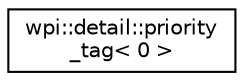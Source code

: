 digraph "Graphical Class Hierarchy"
{
  edge [fontname="Helvetica",fontsize="10",labelfontname="Helvetica",labelfontsize="10"];
  node [fontname="Helvetica",fontsize="10",shape=record];
  rankdir="LR";
  Node1 [label="wpi::detail::priority\l_tag\< 0 \>",height=0.2,width=0.4,color="black", fillcolor="white", style="filled",URL="$structwpi_1_1detail_1_1priority__tag_3_010_01_4.html"];
}
